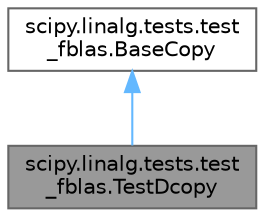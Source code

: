 digraph "scipy.linalg.tests.test_fblas.TestDcopy"
{
 // LATEX_PDF_SIZE
  bgcolor="transparent";
  edge [fontname=Helvetica,fontsize=10,labelfontname=Helvetica,labelfontsize=10];
  node [fontname=Helvetica,fontsize=10,shape=box,height=0.2,width=0.4];
  Node1 [id="Node000001",label="scipy.linalg.tests.test\l_fblas.TestDcopy",height=0.2,width=0.4,color="gray40", fillcolor="grey60", style="filled", fontcolor="black",tooltip=" "];
  Node2 -> Node1 [id="edge2_Node000001_Node000002",dir="back",color="steelblue1",style="solid",tooltip=" "];
  Node2 [id="Node000002",label="scipy.linalg.tests.test\l_fblas.BaseCopy",height=0.2,width=0.4,color="gray40", fillcolor="white", style="filled",URL="$d6/d33/classscipy_1_1linalg_1_1tests_1_1test__fblas_1_1BaseCopy.html",tooltip=" "];
}
